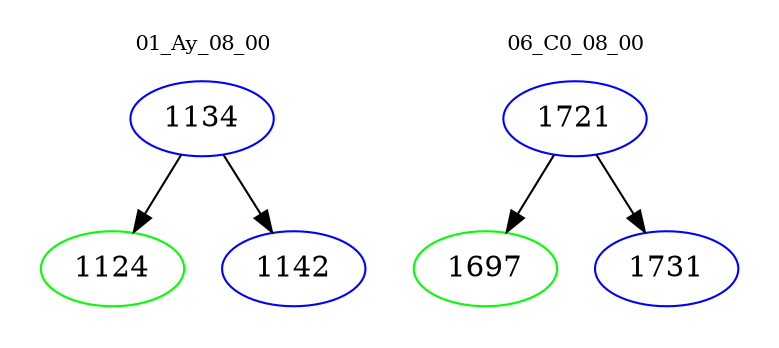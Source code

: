 digraph{
subgraph cluster_0 {
color = white
label = "01_Ay_08_00";
fontsize=10;
T0_1134 [label="1134", color="blue"]
T0_1134 -> T0_1124 [color="black"]
T0_1124 [label="1124", color="green"]
T0_1134 -> T0_1142 [color="black"]
T0_1142 [label="1142", color="blue"]
}
subgraph cluster_1 {
color = white
label = "06_C0_08_00";
fontsize=10;
T1_1721 [label="1721", color="blue"]
T1_1721 -> T1_1697 [color="black"]
T1_1697 [label="1697", color="green"]
T1_1721 -> T1_1731 [color="black"]
T1_1731 [label="1731", color="blue"]
}
}
